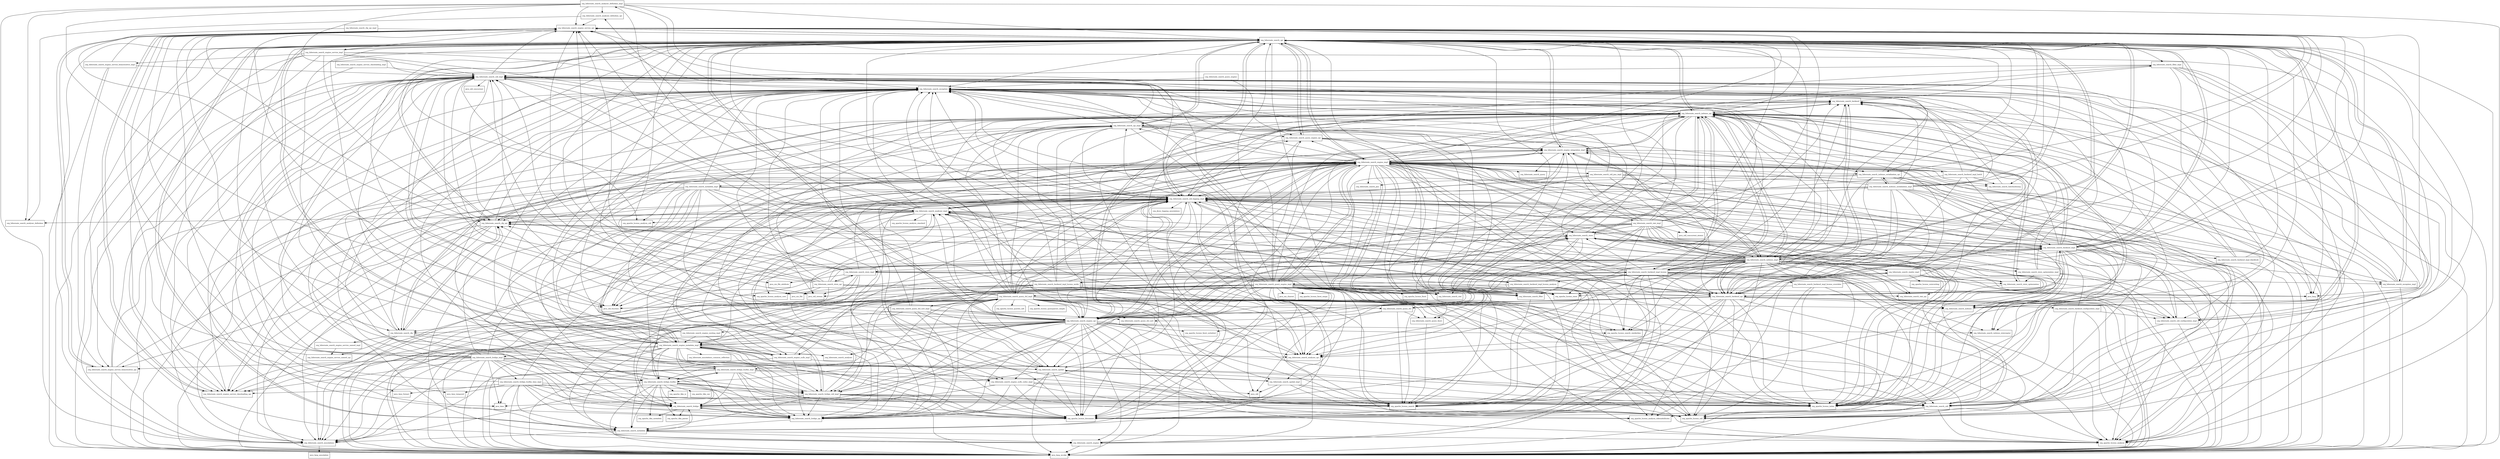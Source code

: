 digraph hibernate_search_engine_5_10_0_CR1_package_dependencies {
  node [shape = box, fontsize=10.0];
  org_hibernate_search_analyzer_definition_impl -> java_lang_invoke;
  org_hibernate_search_analyzer_definition_impl -> java_util_function;
  org_hibernate_search_analyzer_definition_impl -> org_hibernate_search_analyzer_definition;
  org_hibernate_search_analyzer_definition_impl -> org_hibernate_search_analyzer_definition_spi;
  org_hibernate_search_analyzer_definition_impl -> org_hibernate_search_annotations;
  org_hibernate_search_analyzer_definition_impl -> org_hibernate_search_engine_service_spi;
  org_hibernate_search_analyzer_definition_impl -> org_hibernate_search_exception;
  org_hibernate_search_analyzer_definition_impl -> org_hibernate_search_spi;
  org_hibernate_search_analyzer_definition_impl -> org_hibernate_search_util_impl;
  org_hibernate_search_analyzer_definition_impl -> org_hibernate_search_util_logging_impl;
  org_hibernate_search_analyzer_definition_spi -> org_hibernate_search_analyzer_definition;
  org_hibernate_search_analyzer_definition_spi -> org_hibernate_search_engine_service_spi;
  org_hibernate_search_analyzer_impl -> java_lang_invoke;
  org_hibernate_search_analyzer_impl -> java_util_function;
  org_hibernate_search_analyzer_impl -> java_util_stream;
  org_hibernate_search_analyzer_impl -> org_apache_lucene_analysis;
  org_hibernate_search_analyzer_impl -> org_apache_lucene_analysis_core;
  org_hibernate_search_analyzer_impl -> org_apache_lucene_analysis_standard;
  org_hibernate_search_analyzer_impl -> org_apache_lucene_analysis_util;
  org_hibernate_search_analyzer_impl -> org_apache_lucene_util;
  org_hibernate_search_analyzer_impl -> org_hibernate_search_analyzer_definition;
  org_hibernate_search_analyzer_impl -> org_hibernate_search_analyzer_definition_impl;
  org_hibernate_search_analyzer_impl -> org_hibernate_search_analyzer_definition_spi;
  org_hibernate_search_analyzer_impl -> org_hibernate_search_analyzer_spi;
  org_hibernate_search_analyzer_impl -> org_hibernate_search_annotations;
  org_hibernate_search_analyzer_impl -> org_hibernate_search_backend_impl_lucene_analysis;
  org_hibernate_search_analyzer_impl -> org_hibernate_search_cfg_spi;
  org_hibernate_search_analyzer_impl -> org_hibernate_search_engine_impl;
  org_hibernate_search_analyzer_impl -> org_hibernate_search_engine_service_spi;
  org_hibernate_search_analyzer_impl -> org_hibernate_search_exception;
  org_hibernate_search_analyzer_impl -> org_hibernate_search_util_impl;
  org_hibernate_search_analyzer_impl -> org_hibernate_search_util_logging_impl;
  org_hibernate_search_annotations -> java_lang_annotation;
  org_hibernate_search_backend -> org_apache_lucene_document;
  org_hibernate_search_backend -> org_hibernate_search_backend_spi;
  org_hibernate_search_backend -> org_hibernate_search_indexes_impl;
  org_hibernate_search_backend -> org_hibernate_search_indexes_spi;
  org_hibernate_search_backend -> org_hibernate_search_spi;
  org_hibernate_search_backend_configuration_impl -> java_lang_invoke;
  org_hibernate_search_backend_configuration_impl -> org_apache_lucene_index;
  org_hibernate_search_backend_configuration_impl -> org_apache_lucene_util;
  org_hibernate_search_backend_configuration_impl -> org_hibernate_search_util_configuration_impl;
  org_hibernate_search_backend_configuration_impl -> org_hibernate_search_util_logging_impl;
  org_hibernate_search_backend_impl -> java_lang_invoke;
  org_hibernate_search_backend_impl -> java_util_function;
  org_hibernate_search_backend_impl -> org_apache_lucene_document;
  org_hibernate_search_backend_impl -> org_apache_lucene_index;
  org_hibernate_search_backend_impl -> org_hibernate_search_backend;
  org_hibernate_search_backend_impl -> org_hibernate_search_backend_impl_blackhole;
  org_hibernate_search_backend_impl -> org_hibernate_search_backend_spi;
  org_hibernate_search_backend_impl -> org_hibernate_search_cfg_spi;
  org_hibernate_search_backend_impl -> org_hibernate_search_engine_impl;
  org_hibernate_search_backend_impl -> org_hibernate_search_engine_integration_impl;
  org_hibernate_search_backend_impl -> org_hibernate_search_engine_service_spi;
  org_hibernate_search_backend_impl -> org_hibernate_search_engine_spi;
  org_hibernate_search_backend_impl -> org_hibernate_search_exception;
  org_hibernate_search_backend_impl -> org_hibernate_search_exception_impl;
  org_hibernate_search_backend_impl -> org_hibernate_search_indexes_impl;
  org_hibernate_search_backend_impl -> org_hibernate_search_indexes_interceptor;
  org_hibernate_search_backend_impl -> org_hibernate_search_indexes_spi;
  org_hibernate_search_backend_impl -> org_hibernate_search_spi;
  org_hibernate_search_backend_impl -> org_hibernate_search_util;
  org_hibernate_search_backend_impl -> org_hibernate_search_util_configuration_impl;
  org_hibernate_search_backend_impl -> org_hibernate_search_util_impl;
  org_hibernate_search_backend_impl -> org_hibernate_search_util_logging_impl;
  org_hibernate_search_backend_impl_batch -> org_hibernate_search_backend;
  org_hibernate_search_backend_impl_batch -> org_hibernate_search_backend_impl;
  org_hibernate_search_backend_impl_batch -> org_hibernate_search_backend_spi;
  org_hibernate_search_backend_impl_batch -> org_hibernate_search_batchindexing;
  org_hibernate_search_backend_impl_batch -> org_hibernate_search_engine_integration_impl;
  org_hibernate_search_backend_impl_batch -> org_hibernate_search_engine_spi;
  org_hibernate_search_backend_impl_batch -> org_hibernate_search_indexes_spi;
  org_hibernate_search_backend_impl_batch -> org_hibernate_search_spi;
  org_hibernate_search_backend_impl_blackhole -> java_lang_invoke;
  org_hibernate_search_backend_impl_blackhole -> org_hibernate_search_backend;
  org_hibernate_search_backend_impl_blackhole -> org_hibernate_search_backend_spi;
  org_hibernate_search_backend_impl_blackhole -> org_hibernate_search_indexes_spi;
  org_hibernate_search_backend_impl_blackhole -> org_hibernate_search_spi;
  org_hibernate_search_backend_impl_blackhole -> org_hibernate_search_util_logging_impl;
  org_hibernate_search_backend_impl_lucene -> java_lang_invoke;
  org_hibernate_search_backend_impl_lucene -> org_apache_lucene_analysis;
  org_hibernate_search_backend_impl_lucene -> org_apache_lucene_analysis_core;
  org_hibernate_search_backend_impl_lucene -> org_apache_lucene_document;
  org_hibernate_search_backend_impl_lucene -> org_apache_lucene_index;
  org_hibernate_search_backend_impl_lucene -> org_apache_lucene_search;
  org_hibernate_search_backend_impl_lucene -> org_apache_lucene_search_similarities;
  org_hibernate_search_backend_impl_lucene -> org_apache_lucene_store;
  org_hibernate_search_backend_impl_lucene -> org_hibernate_search_analyzer_impl;
  org_hibernate_search_backend_impl_lucene -> org_hibernate_search_analyzer_spi;
  org_hibernate_search_backend_impl_lucene -> org_hibernate_search_backend;
  org_hibernate_search_backend_impl_lucene -> org_hibernate_search_backend_impl;
  org_hibernate_search_backend_impl_lucene -> org_hibernate_search_backend_impl_lucene_analysis;
  org_hibernate_search_backend_impl_lucene -> org_hibernate_search_backend_impl_lucene_overrides;
  org_hibernate_search_backend_impl_lucene -> org_hibernate_search_backend_impl_lucene_works;
  org_hibernate_search_backend_impl_lucene -> org_hibernate_search_backend_spi;
  org_hibernate_search_backend_impl_lucene -> org_hibernate_search_cfg_spi;
  org_hibernate_search_backend_impl_lucene -> org_hibernate_search_engine_metadata_impl;
  org_hibernate_search_backend_impl_lucene -> org_hibernate_search_engine_service_spi;
  org_hibernate_search_backend_impl_lucene -> org_hibernate_search_engine_spi;
  org_hibernate_search_backend_impl_lucene -> org_hibernate_search_exception;
  org_hibernate_search_backend_impl_lucene -> org_hibernate_search_exception_impl;
  org_hibernate_search_backend_impl_lucene -> org_hibernate_search_indexes_impl;
  org_hibernate_search_backend_impl_lucene -> org_hibernate_search_indexes_spi;
  org_hibernate_search_backend_impl_lucene -> org_hibernate_search_spi;
  org_hibernate_search_backend_impl_lucene -> org_hibernate_search_store;
  org_hibernate_search_backend_impl_lucene -> org_hibernate_search_store_optimization;
  org_hibernate_search_backend_impl_lucene -> org_hibernate_search_util_impl;
  org_hibernate_search_backend_impl_lucene -> org_hibernate_search_util_logging_impl;
  org_hibernate_search_backend_impl_lucene_analysis -> java_lang_invoke;
  org_hibernate_search_backend_impl_lucene_analysis -> org_apache_lucene_analysis;
  org_hibernate_search_backend_impl_lucene_analysis -> org_apache_lucene_analysis_tokenattributes;
  org_hibernate_search_backend_impl_lucene_analysis -> org_apache_lucene_util;
  org_hibernate_search_backend_impl_lucene_analysis -> org_hibernate_search_analyzer_impl;
  org_hibernate_search_backend_impl_lucene_analysis -> org_hibernate_search_exception;
  org_hibernate_search_backend_impl_lucene_analysis -> org_hibernate_search_util_logging_impl;
  org_hibernate_search_backend_impl_lucene_overrides -> java_lang_invoke;
  org_hibernate_search_backend_impl_lucene_overrides -> org_apache_lucene_index;
  org_hibernate_search_backend_impl_lucene_overrides -> org_apache_lucene_store;
  org_hibernate_search_backend_impl_lucene_overrides -> org_apache_lucene_util;
  org_hibernate_search_backend_impl_lucene_overrides -> org_hibernate_search_exception;
  org_hibernate_search_backend_impl_lucene_overrides -> org_hibernate_search_util_logging_impl;
  org_hibernate_search_backend_impl_lucene_works -> java_lang_invoke;
  org_hibernate_search_backend_impl_lucene_works -> org_apache_lucene_analysis;
  org_hibernate_search_backend_impl_lucene_works -> org_apache_lucene_document;
  org_hibernate_search_backend_impl_lucene_works -> org_apache_lucene_index;
  org_hibernate_search_backend_impl_lucene_works -> org_apache_lucene_search;
  org_hibernate_search_backend_impl_lucene_works -> org_hibernate_search_analyzer_impl;
  org_hibernate_search_backend_impl_lucene_works -> org_hibernate_search_analyzer_spi;
  org_hibernate_search_backend_impl_lucene_works -> org_hibernate_search_backend;
  org_hibernate_search_backend_impl_lucene_works -> org_hibernate_search_backend_impl_lucene;
  org_hibernate_search_backend_impl_lucene_works -> org_hibernate_search_backend_spi;
  org_hibernate_search_backend_impl_lucene_works -> org_hibernate_search_bridge;
  org_hibernate_search_backend_impl_lucene_works -> org_hibernate_search_bridge_builtin;
  org_hibernate_search_backend_impl_lucene_works -> org_hibernate_search_bridge_util_impl;
  org_hibernate_search_backend_impl_lucene_works -> org_hibernate_search_engine_spi;
  org_hibernate_search_backend_impl_lucene_works -> org_hibernate_search_exception;
  org_hibernate_search_backend_impl_lucene_works -> org_hibernate_search_spi;
  org_hibernate_search_backend_impl_lucene_works -> org_hibernate_search_store;
  org_hibernate_search_backend_impl_lucene_works -> org_hibernate_search_util_logging_impl;
  org_hibernate_search_backend_spi -> java_lang_invoke;
  org_hibernate_search_backend_spi -> org_apache_lucene_analysis;
  org_hibernate_search_backend_spi -> org_apache_lucene_analysis_tokenattributes;
  org_hibernate_search_backend_spi -> org_apache_lucene_index;
  org_hibernate_search_backend_spi -> org_apache_lucene_search;
  org_hibernate_search_backend_spi -> org_apache_lucene_util;
  org_hibernate_search_backend_spi -> org_hibernate_search_analyzer_impl;
  org_hibernate_search_backend_spi -> org_hibernate_search_analyzer_spi;
  org_hibernate_search_backend_spi -> org_hibernate_search_backend;
  org_hibernate_search_backend_spi -> org_hibernate_search_backend_configuration_impl;
  org_hibernate_search_backend_spi -> org_hibernate_search_backend_impl;
  org_hibernate_search_backend_spi -> org_hibernate_search_bridge;
  org_hibernate_search_backend_spi -> org_hibernate_search_bridge_spi;
  org_hibernate_search_backend_spi -> org_hibernate_search_bridge_util_impl;
  org_hibernate_search_backend_spi -> org_hibernate_search_engine_spi;
  org_hibernate_search_backend_spi -> org_hibernate_search_exception;
  org_hibernate_search_backend_spi -> org_hibernate_search_indexes_spi;
  org_hibernate_search_backend_spi -> org_hibernate_search_spi;
  org_hibernate_search_backend_spi -> org_hibernate_search_util_configuration_impl;
  org_hibernate_search_backend_spi -> org_hibernate_search_util_logging_impl;
  org_hibernate_search_batchindexing -> org_hibernate_search_backend;
  org_hibernate_search_bridge -> org_apache_lucene_document;
  org_hibernate_search_bridge -> org_apache_tika_metadata;
  org_hibernate_search_bridge -> org_apache_tika_parser;
  org_hibernate_search_bridge -> org_hibernate_search_bridge_spi;
  org_hibernate_search_bridge -> org_hibernate_search_exception;
  org_hibernate_search_bridge_builtin -> java_lang_invoke;
  org_hibernate_search_bridge_builtin -> org_apache_lucene_document;
  org_hibernate_search_bridge_builtin -> org_apache_lucene_index;
  org_hibernate_search_bridge_builtin -> org_apache_tika_io;
  org_hibernate_search_bridge_builtin -> org_apache_tika_metadata;
  org_hibernate_search_bridge_builtin -> org_apache_tika_parser;
  org_hibernate_search_bridge_builtin -> org_apache_tika_sax;
  org_hibernate_search_bridge_builtin -> org_hibernate_search_annotations;
  org_hibernate_search_bridge_builtin -> org_hibernate_search_bridge;
  org_hibernate_search_bridge_builtin -> org_hibernate_search_bridge_builtin_impl;
  org_hibernate_search_bridge_builtin -> org_hibernate_search_bridge_spi;
  org_hibernate_search_bridge_builtin -> org_hibernate_search_bridge_util_impl;
  org_hibernate_search_bridge_builtin -> org_hibernate_search_engine_service_classloading_spi;
  org_hibernate_search_bridge_builtin -> org_hibernate_search_engine_service_spi;
  org_hibernate_search_bridge_builtin -> org_hibernate_search_exception;
  org_hibernate_search_bridge_builtin -> org_hibernate_search_metadata;
  org_hibernate_search_bridge_builtin -> org_hibernate_search_util;
  org_hibernate_search_bridge_builtin -> org_hibernate_search_util_impl;
  org_hibernate_search_bridge_builtin -> org_hibernate_search_util_logging_impl;
  org_hibernate_search_bridge_builtin_impl -> java_lang_invoke;
  org_hibernate_search_bridge_builtin_impl -> org_apache_lucene_document;
  org_hibernate_search_bridge_builtin_impl -> org_apache_lucene_index;
  org_hibernate_search_bridge_builtin_impl -> org_apache_lucene_search;
  org_hibernate_search_bridge_builtin_impl -> org_hibernate_search_annotations;
  org_hibernate_search_bridge_builtin_impl -> org_hibernate_search_bridge;
  org_hibernate_search_bridge_builtin_impl -> org_hibernate_search_bridge_builtin;
  org_hibernate_search_bridge_builtin_impl -> org_hibernate_search_bridge_spi;
  org_hibernate_search_bridge_builtin_impl -> org_hibernate_search_bridge_util_impl;
  org_hibernate_search_bridge_builtin_impl -> org_hibernate_search_engine_nulls_codec_impl;
  org_hibernate_search_bridge_builtin_impl -> org_hibernate_search_exception;
  org_hibernate_search_bridge_builtin_impl -> org_hibernate_search_util_logging_impl;
  org_hibernate_search_bridge_builtin_time_impl -> java_lang_invoke;
  org_hibernate_search_bridge_builtin_time_impl -> java_time;
  org_hibernate_search_bridge_builtin_time_impl -> java_time_format;
  org_hibernate_search_bridge_builtin_time_impl -> java_time_temporal;
  org_hibernate_search_bridge_builtin_time_impl -> org_apache_lucene_document;
  org_hibernate_search_bridge_builtin_time_impl -> org_apache_lucene_index;
  org_hibernate_search_bridge_builtin_time_impl -> org_hibernate_search_bridge;
  org_hibernate_search_bridge_builtin_time_impl -> org_hibernate_search_bridge_spi;
  org_hibernate_search_bridge_builtin_time_impl -> org_hibernate_search_bridge_util_impl;
  org_hibernate_search_bridge_builtin_time_impl -> org_hibernate_search_exception;
  org_hibernate_search_bridge_builtin_time_impl -> org_hibernate_search_metadata;
  org_hibernate_search_bridge_builtin_time_impl -> org_hibernate_search_util;
  org_hibernate_search_bridge_builtin_time_impl -> org_hibernate_search_util_impl;
  org_hibernate_search_bridge_builtin_time_impl -> org_hibernate_search_util_logging_impl;
  org_hibernate_search_bridge_impl -> java_lang_invoke;
  org_hibernate_search_bridge_impl -> java_time;
  org_hibernate_search_bridge_impl -> org_hibernate_search_annotations;
  org_hibernate_search_bridge_impl -> org_hibernate_search_bridge;
  org_hibernate_search_bridge_impl -> org_hibernate_search_bridge_builtin;
  org_hibernate_search_bridge_impl -> org_hibernate_search_bridge_builtin_impl;
  org_hibernate_search_bridge_impl -> org_hibernate_search_bridge_builtin_time_impl;
  org_hibernate_search_bridge_impl -> org_hibernate_search_bridge_spi;
  org_hibernate_search_bridge_impl -> org_hibernate_search_bridge_util_impl;
  org_hibernate_search_bridge_impl -> org_hibernate_search_cfg_spi;
  org_hibernate_search_bridge_impl -> org_hibernate_search_engine_service_beanresolver_spi;
  org_hibernate_search_bridge_impl -> org_hibernate_search_engine_service_classloading_spi;
  org_hibernate_search_bridge_impl -> org_hibernate_search_engine_service_spi;
  org_hibernate_search_bridge_impl -> org_hibernate_search_exception;
  org_hibernate_search_bridge_impl -> org_hibernate_search_indexes_spi;
  org_hibernate_search_bridge_impl -> org_hibernate_search_spatial;
  org_hibernate_search_bridge_impl -> org_hibernate_search_util_impl;
  org_hibernate_search_bridge_impl -> org_hibernate_search_util_logging_impl;
  org_hibernate_search_bridge_spi -> org_hibernate_search_bridge;
  org_hibernate_search_bridge_spi -> org_hibernate_search_engine_service_spi;
  org_hibernate_search_bridge_spi -> org_hibernate_search_indexes_spi;
  org_hibernate_search_bridge_spi -> org_hibernate_search_metadata;
  org_hibernate_search_bridge_spi -> org_hibernate_search_spi;
  org_hibernate_search_bridge_util_impl -> java_lang_invoke;
  org_hibernate_search_bridge_util_impl -> java_time;
  org_hibernate_search_bridge_util_impl -> org_apache_lucene_document;
  org_hibernate_search_bridge_util_impl -> org_apache_lucene_index;
  org_hibernate_search_bridge_util_impl -> org_apache_lucene_search;
  org_hibernate_search_bridge_util_impl -> org_hibernate_search_bridge;
  org_hibernate_search_bridge_util_impl -> org_hibernate_search_bridge_spi;
  org_hibernate_search_bridge_util_impl -> org_hibernate_search_engine_impl;
  org_hibernate_search_bridge_util_impl -> org_hibernate_search_exception;
  org_hibernate_search_bridge_util_impl -> org_hibernate_search_metadata;
  org_hibernate_search_bridge_util_impl -> org_hibernate_search_spi;
  org_hibernate_search_bridge_util_impl -> org_hibernate_search_util;
  org_hibernate_search_bridge_util_impl -> org_hibernate_search_util_logging_impl;
  org_hibernate_search_cfg -> org_apache_lucene_util;
  org_hibernate_search_cfg -> org_hibernate_search_annotations;
  org_hibernate_search_cfg -> org_hibernate_search_bridge;
  org_hibernate_search_cfg -> org_hibernate_search_cfg_spi;
  org_hibernate_search_cfg -> org_hibernate_search_engine_impl;
  org_hibernate_search_cfg -> org_hibernate_search_engine_service_named_impl;
  org_hibernate_search_cfg -> org_hibernate_search_engine_service_named_spi;
  org_hibernate_search_cfg -> org_hibernate_search_exception;
  org_hibernate_search_cfg -> org_hibernate_search_util;
  org_hibernate_search_cfg -> org_hibernate_search_util_impl;
  org_hibernate_search_cfg_spi -> java_lang_invoke;
  org_hibernate_search_cfg_spi -> org_hibernate_search_annotations;
  org_hibernate_search_cfg_spi -> org_hibernate_search_cfg;
  org_hibernate_search_cfg_spi -> org_hibernate_search_engine_service_beanresolver_spi;
  org_hibernate_search_cfg_spi -> org_hibernate_search_engine_service_classloading_spi;
  org_hibernate_search_cfg_spi -> org_hibernate_search_engine_service_spi;
  org_hibernate_search_cfg_spi -> org_hibernate_search_exception;
  org_hibernate_search_cfg_spi -> org_hibernate_search_indexes_spi;
  org_hibernate_search_cfg_spi -> org_hibernate_search_spi;
  org_hibernate_search_cfg_spi -> org_hibernate_search_store;
  org_hibernate_search_cfg_spi -> org_hibernate_search_util_logging_impl;
  org_hibernate_search_cfg_spi_impl -> org_hibernate_search_cfg_spi;
  org_hibernate_search_cfg_spi_impl -> org_hibernate_search_spi;
  org_hibernate_search_engine -> java_lang_invoke;
  org_hibernate_search_engine -> org_hibernate_search_util_logging_impl;
  org_hibernate_search_engine_impl -> java_lang_invoke;
  org_hibernate_search_engine_impl -> java_util_function;
  org_hibernate_search_engine_impl -> org_apache_lucene_analysis;
  org_hibernate_search_engine_impl -> org_apache_lucene_analysis_util;
  org_hibernate_search_engine_impl -> org_apache_lucene_document;
  org_hibernate_search_engine_impl -> org_apache_lucene_facet;
  org_hibernate_search_engine_impl -> org_apache_lucene_index;
  org_hibernate_search_engine_impl -> org_apache_lucene_search;
  org_hibernate_search_engine_impl -> org_apache_lucene_search_similarities;
  org_hibernate_search_engine_impl -> org_apache_lucene_util;
  org_hibernate_search_engine_impl -> org_hibernate_search_analyzer_impl;
  org_hibernate_search_engine_impl -> org_hibernate_search_analyzer_spi;
  org_hibernate_search_engine_impl -> org_hibernate_search_annotations;
  org_hibernate_search_engine_impl -> org_hibernate_search_backend;
  org_hibernate_search_engine_impl -> org_hibernate_search_backend_impl;
  org_hibernate_search_engine_impl -> org_hibernate_search_backend_impl_batch;
  org_hibernate_search_engine_impl -> org_hibernate_search_backend_spi;
  org_hibernate_search_engine_impl -> org_hibernate_search_batchindexing;
  org_hibernate_search_engine_impl -> org_hibernate_search_bridge;
  org_hibernate_search_engine_impl -> org_hibernate_search_bridge_spi;
  org_hibernate_search_engine_impl -> org_hibernate_search_bridge_util_impl;
  org_hibernate_search_engine_impl -> org_hibernate_search_cfg;
  org_hibernate_search_engine_impl -> org_hibernate_search_cfg_spi;
  org_hibernate_search_engine_impl -> org_hibernate_search_engine;
  org_hibernate_search_engine_impl -> org_hibernate_search_engine_integration_impl;
  org_hibernate_search_engine_impl -> org_hibernate_search_engine_metadata_impl;
  org_hibernate_search_engine_impl -> org_hibernate_search_engine_nulls_codec_impl;
  org_hibernate_search_engine_impl -> org_hibernate_search_engine_nulls_impl;
  org_hibernate_search_engine_impl -> org_hibernate_search_engine_service_classloading_spi;
  org_hibernate_search_engine_impl -> org_hibernate_search_engine_service_spi;
  org_hibernate_search_engine_impl -> org_hibernate_search_engine_spi;
  org_hibernate_search_engine_impl -> org_hibernate_search_exception;
  org_hibernate_search_engine_impl -> org_hibernate_search_filter;
  org_hibernate_search_engine_impl -> org_hibernate_search_indexes;
  org_hibernate_search_engine_impl -> org_hibernate_search_indexes_impl;
  org_hibernate_search_engine_impl -> org_hibernate_search_indexes_interceptor;
  org_hibernate_search_engine_impl -> org_hibernate_search_indexes_serialization_spi;
  org_hibernate_search_engine_impl -> org_hibernate_search_indexes_spi;
  org_hibernate_search_engine_impl -> org_hibernate_search_jmx;
  org_hibernate_search_engine_impl -> org_hibernate_search_metadata;
  org_hibernate_search_engine_impl -> org_hibernate_search_metadata_impl;
  org_hibernate_search_engine_impl -> org_hibernate_search_query;
  org_hibernate_search_engine_impl -> org_hibernate_search_query_dsl;
  org_hibernate_search_engine_impl -> org_hibernate_search_query_dsl_impl;
  org_hibernate_search_engine_impl -> org_hibernate_search_query_engine_impl;
  org_hibernate_search_engine_impl -> org_hibernate_search_query_engine_spi;
  org_hibernate_search_engine_impl -> org_hibernate_search_spi;
  org_hibernate_search_engine_impl -> org_hibernate_search_spi_impl;
  org_hibernate_search_engine_impl -> org_hibernate_search_stat;
  org_hibernate_search_engine_impl -> org_hibernate_search_stat_impl;
  org_hibernate_search_engine_impl -> org_hibernate_search_stat_spi;
  org_hibernate_search_engine_impl -> org_hibernate_search_store;
  org_hibernate_search_engine_impl -> org_hibernate_search_util;
  org_hibernate_search_engine_impl -> org_hibernate_search_util_configuration_impl;
  org_hibernate_search_engine_impl -> org_hibernate_search_util_impl;
  org_hibernate_search_engine_impl -> org_hibernate_search_util_jmx_impl;
  org_hibernate_search_engine_impl -> org_hibernate_search_util_logging_impl;
  org_hibernate_search_engine_integration_impl -> org_hibernate_search_analyzer_spi;
  org_hibernate_search_engine_integration_impl -> org_hibernate_search_engine_impl;
  org_hibernate_search_engine_integration_impl -> org_hibernate_search_engine_spi;
  org_hibernate_search_engine_integration_impl -> org_hibernate_search_filter;
  org_hibernate_search_engine_integration_impl -> org_hibernate_search_indexes_impl;
  org_hibernate_search_engine_integration_impl -> org_hibernate_search_indexes_spi;
  org_hibernate_search_engine_integration_impl -> org_hibernate_search_query;
  org_hibernate_search_engine_integration_impl -> org_hibernate_search_spi;
  org_hibernate_search_engine_integration_impl -> org_hibernate_search_stat_spi;
  org_hibernate_search_engine_metadata_impl -> java_lang_invoke;
  org_hibernate_search_engine_metadata_impl -> org_apache_lucene_document;
  org_hibernate_search_engine_metadata_impl -> org_hibernate_annotations_common_reflection;
  org_hibernate_search_engine_metadata_impl -> org_hibernate_search_analyzer;
  org_hibernate_search_engine_metadata_impl -> org_hibernate_search_analyzer_spi;
  org_hibernate_search_engine_metadata_impl -> org_hibernate_search_annotations;
  org_hibernate_search_engine_metadata_impl -> org_hibernate_search_bridge;
  org_hibernate_search_engine_metadata_impl -> org_hibernate_search_bridge_builtin;
  org_hibernate_search_engine_metadata_impl -> org_hibernate_search_bridge_builtin_impl;
  org_hibernate_search_engine_metadata_impl -> org_hibernate_search_bridge_impl;
  org_hibernate_search_engine_metadata_impl -> org_hibernate_search_bridge_spi;
  org_hibernate_search_engine_metadata_impl -> org_hibernate_search_bridge_util_impl;
  org_hibernate_search_engine_metadata_impl -> org_hibernate_search_engine;
  org_hibernate_search_engine_metadata_impl -> org_hibernate_search_engine_impl;
  org_hibernate_search_engine_metadata_impl -> org_hibernate_search_engine_nulls_codec_impl;
  org_hibernate_search_engine_metadata_impl -> org_hibernate_search_engine_nulls_impl;
  org_hibernate_search_engine_metadata_impl -> org_hibernate_search_engine_service_spi;
  org_hibernate_search_engine_metadata_impl -> org_hibernate_search_exception;
  org_hibernate_search_engine_metadata_impl -> org_hibernate_search_indexes_spi;
  org_hibernate_search_engine_metadata_impl -> org_hibernate_search_metadata;
  org_hibernate_search_engine_metadata_impl -> org_hibernate_search_spatial;
  org_hibernate_search_engine_metadata_impl -> org_hibernate_search_spi;
  org_hibernate_search_engine_metadata_impl -> org_hibernate_search_spi_impl;
  org_hibernate_search_engine_metadata_impl -> org_hibernate_search_util;
  org_hibernate_search_engine_metadata_impl -> org_hibernate_search_util_impl;
  org_hibernate_search_engine_metadata_impl -> org_hibernate_search_util_logging_impl;
  org_hibernate_search_engine_nesting_impl -> org_apache_lucene_document;
  org_hibernate_search_engine_nesting_impl -> org_hibernate_search_engine_metadata_impl;
  org_hibernate_search_engine_nesting_impl -> org_hibernate_search_engine_service_spi;
  org_hibernate_search_engine_nesting_impl -> org_hibernate_search_spi;
  org_hibernate_search_engine_nulls_codec_impl -> org_apache_lucene_document;
  org_hibernate_search_engine_nulls_codec_impl -> org_apache_lucene_index;
  org_hibernate_search_engine_nulls_codec_impl -> org_apache_lucene_search;
  org_hibernate_search_engine_nulls_codec_impl -> org_apache_lucene_util;
  org_hibernate_search_engine_nulls_codec_impl -> org_hibernate_search_bridge;
  org_hibernate_search_engine_nulls_codec_impl -> org_hibernate_search_bridge_spi;
  org_hibernate_search_engine_nulls_impl -> java_lang_invoke;
  org_hibernate_search_engine_nulls_impl -> org_hibernate_search_bridge_spi;
  org_hibernate_search_engine_nulls_impl -> org_hibernate_search_engine_metadata_impl;
  org_hibernate_search_engine_nulls_impl -> org_hibernate_search_engine_nulls_codec_impl;
  org_hibernate_search_engine_nulls_impl -> org_hibernate_search_exception;
  org_hibernate_search_engine_nulls_impl -> org_hibernate_search_spi;
  org_hibernate_search_engine_nulls_impl -> org_hibernate_search_util_logging_impl;
  org_hibernate_search_engine_service_beanresolver_impl -> java_lang_invoke;
  org_hibernate_search_engine_service_beanresolver_impl -> org_hibernate_search_engine_service_beanresolver_spi;
  org_hibernate_search_engine_service_beanresolver_impl -> org_hibernate_search_engine_service_spi;
  org_hibernate_search_engine_service_beanresolver_impl -> org_hibernate_search_util_impl;
  org_hibernate_search_engine_service_beanresolver_spi -> java_lang_invoke;
  org_hibernate_search_engine_service_beanresolver_spi -> org_hibernate_search_annotations;
  org_hibernate_search_engine_service_beanresolver_spi -> org_hibernate_search_engine_service_spi;
  org_hibernate_search_engine_service_beanresolver_spi -> org_hibernate_search_exception;
  org_hibernate_search_engine_service_beanresolver_spi -> org_hibernate_search_util_impl;
  org_hibernate_search_engine_service_beanresolver_spi -> org_hibernate_search_util_logging_impl;
  org_hibernate_search_engine_service_classloading_impl -> org_hibernate_search_engine_service_classloading_spi;
  org_hibernate_search_engine_service_classloading_impl -> org_hibernate_search_util_impl;
  org_hibernate_search_engine_service_classloading_spi -> org_hibernate_search_engine_service_spi;
  org_hibernate_search_engine_service_classloading_spi -> org_hibernate_search_exception;
  org_hibernate_search_engine_service_impl -> java_lang_invoke;
  org_hibernate_search_engine_service_impl -> org_hibernate_search_cfg_spi;
  org_hibernate_search_engine_service_impl -> org_hibernate_search_engine_service_beanresolver_impl;
  org_hibernate_search_engine_service_impl -> org_hibernate_search_engine_service_beanresolver_spi;
  org_hibernate_search_engine_service_impl -> org_hibernate_search_engine_service_classloading_spi;
  org_hibernate_search_engine_service_impl -> org_hibernate_search_engine_service_spi;
  org_hibernate_search_engine_service_impl -> org_hibernate_search_exception;
  org_hibernate_search_engine_service_impl -> org_hibernate_search_spi;
  org_hibernate_search_engine_service_impl -> org_hibernate_search_util;
  org_hibernate_search_engine_service_impl -> org_hibernate_search_util_impl;
  org_hibernate_search_engine_service_impl -> org_hibernate_search_util_logging_impl;
  org_hibernate_search_engine_service_named_impl -> org_hibernate_search_engine_service_named_spi;
  org_hibernate_search_engine_service_named_impl -> org_hibernate_search_exception;
  org_hibernate_search_engine_service_named_spi -> org_hibernate_search_engine_service_spi;
  org_hibernate_search_engine_service_spi -> java_lang;
  org_hibernate_search_engine_service_spi -> org_hibernate_search_engine_service_beanresolver_spi;
  org_hibernate_search_engine_service_spi -> org_hibernate_search_engine_service_classloading_spi;
  org_hibernate_search_engine_service_spi -> org_hibernate_search_spi;
  org_hibernate_search_engine_spi -> java_lang_invoke;
  org_hibernate_search_engine_spi -> org_apache_lucene_analysis;
  org_hibernate_search_engine_spi -> org_apache_lucene_document;
  org_hibernate_search_engine_spi -> org_apache_lucene_facet_sortedset;
  org_hibernate_search_engine_spi -> org_apache_lucene_index;
  org_hibernate_search_engine_spi -> org_apache_lucene_search_similarities;
  org_hibernate_search_engine_spi -> org_apache_lucene_util;
  org_hibernate_search_engine_spi -> org_hibernate_search_analyzer;
  org_hibernate_search_engine_spi -> org_hibernate_search_analyzer_impl;
  org_hibernate_search_engine_spi -> org_hibernate_search_analyzer_spi;
  org_hibernate_search_engine_spi -> org_hibernate_search_annotations;
  org_hibernate_search_engine_spi -> org_hibernate_search_backend;
  org_hibernate_search_engine_spi -> org_hibernate_search_bridge;
  org_hibernate_search_engine_spi -> org_hibernate_search_bridge_builtin;
  org_hibernate_search_engine_spi -> org_hibernate_search_bridge_spi;
  org_hibernate_search_engine_spi -> org_hibernate_search_bridge_util_impl;
  org_hibernate_search_engine_spi -> org_hibernate_search_cfg;
  org_hibernate_search_engine_spi -> org_hibernate_search_cfg_spi;
  org_hibernate_search_engine_spi -> org_hibernate_search_engine;
  org_hibernate_search_engine_spi -> org_hibernate_search_engine_impl;
  org_hibernate_search_engine_spi -> org_hibernate_search_engine_metadata_impl;
  org_hibernate_search_engine_spi -> org_hibernate_search_engine_nesting_impl;
  org_hibernate_search_engine_spi -> org_hibernate_search_engine_nulls_codec_impl;
  org_hibernate_search_engine_spi -> org_hibernate_search_engine_service_classloading_spi;
  org_hibernate_search_engine_spi -> org_hibernate_search_engine_service_spi;
  org_hibernate_search_engine_spi -> org_hibernate_search_exception;
  org_hibernate_search_engine_spi -> org_hibernate_search_indexes_interceptor;
  org_hibernate_search_engine_spi -> org_hibernate_search_indexes_spi;
  org_hibernate_search_engine_spi -> org_hibernate_search_spi;
  org_hibernate_search_engine_spi -> org_hibernate_search_store;
  org_hibernate_search_engine_spi -> org_hibernate_search_util_impl;
  org_hibernate_search_engine_spi -> org_hibernate_search_util_logging_impl;
  org_hibernate_search_exception -> org_hibernate_search_backend;
  org_hibernate_search_exception -> org_hibernate_search_indexes_spi;
  org_hibernate_search_exception_impl -> java_lang_invoke;
  org_hibernate_search_exception_impl -> org_hibernate_search_backend;
  org_hibernate_search_exception_impl -> org_hibernate_search_exception;
  org_hibernate_search_exception_impl -> org_hibernate_search_indexes_spi;
  org_hibernate_search_exception_impl -> org_hibernate_search_spi;
  org_hibernate_search_exception_impl -> org_hibernate_search_util_logging_impl;
  org_hibernate_search_filter -> org_apache_lucene_search;
  org_hibernate_search_filter -> org_hibernate_search_exception;
  org_hibernate_search_filter_impl -> java_lang_invoke;
  org_hibernate_search_filter_impl -> org_apache_lucene_index;
  org_hibernate_search_filter_impl -> org_apache_lucene_search;
  org_hibernate_search_filter_impl -> org_apache_lucene_util;
  org_hibernate_search_filter_impl -> org_hibernate_search_filter;
  org_hibernate_search_filter_impl -> org_hibernate_search_util_configuration_impl;
  org_hibernate_search_filter_impl -> org_hibernate_search_util_impl;
  org_hibernate_search_filter_impl -> org_hibernate_search_util_logging_impl;
  org_hibernate_search_indexes -> org_apache_lucene_index;
  org_hibernate_search_indexes -> org_hibernate_search_indexes_spi;
  org_hibernate_search_indexes -> org_hibernate_search_spi;
  org_hibernate_search_indexes_impl -> java_lang;
  org_hibernate_search_indexes_impl -> java_lang_invoke;
  org_hibernate_search_indexes_impl -> org_apache_lucene_document;
  org_hibernate_search_indexes_impl -> org_apache_lucene_index;
  org_hibernate_search_indexes_impl -> org_apache_lucene_search_similarities;
  org_hibernate_search_indexes_impl -> org_apache_lucene_store;
  org_hibernate_search_indexes_impl -> org_apache_lucene_util;
  org_hibernate_search_indexes_impl -> org_hibernate_search_analyzer_impl;
  org_hibernate_search_indexes_impl -> org_hibernate_search_analyzer_spi;
  org_hibernate_search_indexes_impl -> org_hibernate_search_annotations;
  org_hibernate_search_indexes_impl -> org_hibernate_search_backend_impl;
  org_hibernate_search_indexes_impl -> org_hibernate_search_backend_impl_lucene;
  org_hibernate_search_indexes_impl -> org_hibernate_search_backend_spi;
  org_hibernate_search_indexes_impl -> org_hibernate_search_cfg;
  org_hibernate_search_indexes_impl -> org_hibernate_search_cfg_spi;
  org_hibernate_search_indexes_impl -> org_hibernate_search_engine_impl;
  org_hibernate_search_indexes_impl -> org_hibernate_search_engine_integration_impl;
  org_hibernate_search_indexes_impl -> org_hibernate_search_engine_nulls_impl;
  org_hibernate_search_indexes_impl -> org_hibernate_search_engine_service_classloading_spi;
  org_hibernate_search_indexes_impl -> org_hibernate_search_engine_service_spi;
  org_hibernate_search_indexes_impl -> org_hibernate_search_engine_spi;
  org_hibernate_search_indexes_impl -> org_hibernate_search_exception;
  org_hibernate_search_indexes_impl -> org_hibernate_search_filter;
  org_hibernate_search_indexes_impl -> org_hibernate_search_indexes;
  org_hibernate_search_indexes_impl -> org_hibernate_search_indexes_interceptor;
  org_hibernate_search_indexes_impl -> org_hibernate_search_indexes_spi;
  org_hibernate_search_indexes_impl -> org_hibernate_search_reader_impl;
  org_hibernate_search_indexes_impl -> org_hibernate_search_spi;
  org_hibernate_search_indexes_impl -> org_hibernate_search_store;
  org_hibernate_search_indexes_impl -> org_hibernate_search_store_impl;
  org_hibernate_search_indexes_impl -> org_hibernate_search_store_optimization;
  org_hibernate_search_indexes_impl -> org_hibernate_search_store_optimization_impl;
  org_hibernate_search_indexes_impl -> org_hibernate_search_util;
  org_hibernate_search_indexes_impl -> org_hibernate_search_util_configuration_impl;
  org_hibernate_search_indexes_impl -> org_hibernate_search_util_impl;
  org_hibernate_search_indexes_impl -> org_hibernate_search_util_logging_impl;
  org_hibernate_search_indexes_serialization_impl -> java_lang_invoke;
  org_hibernate_search_indexes_serialization_impl -> org_apache_lucene_analysis;
  org_hibernate_search_indexes_serialization_impl -> org_apache_lucene_analysis_tokenattributes;
  org_hibernate_search_indexes_serialization_impl -> org_apache_lucene_document;
  org_hibernate_search_indexes_serialization_impl -> org_apache_lucene_index;
  org_hibernate_search_indexes_serialization_impl -> org_apache_lucene_util;
  org_hibernate_search_indexes_serialization_impl -> org_hibernate_search_backend;
  org_hibernate_search_indexes_serialization_impl -> org_hibernate_search_backend_spi;
  org_hibernate_search_indexes_serialization_impl -> org_hibernate_search_bridge_spi;
  org_hibernate_search_indexes_serialization_impl -> org_hibernate_search_engine_integration_impl;
  org_hibernate_search_indexes_serialization_impl -> org_hibernate_search_engine_service_spi;
  org_hibernate_search_indexes_serialization_impl -> org_hibernate_search_engine_spi;
  org_hibernate_search_indexes_serialization_impl -> org_hibernate_search_exception;
  org_hibernate_search_indexes_serialization_impl -> org_hibernate_search_indexes_serialization_spi;
  org_hibernate_search_indexes_serialization_impl -> org_hibernate_search_spi;
  org_hibernate_search_indexes_serialization_impl -> org_hibernate_search_util_logging_impl;
  org_hibernate_search_indexes_serialization_spi -> java_lang_invoke;
  org_hibernate_search_indexes_serialization_spi -> org_apache_lucene_analysis;
  org_hibernate_search_indexes_serialization_spi -> org_apache_lucene_document;
  org_hibernate_search_indexes_serialization_spi -> org_apache_lucene_index;
  org_hibernate_search_indexes_serialization_spi -> org_apache_lucene_util;
  org_hibernate_search_indexes_serialization_spi -> org_hibernate_search_backend_spi;
  org_hibernate_search_indexes_serialization_spi -> org_hibernate_search_bridge_spi;
  org_hibernate_search_indexes_serialization_spi -> org_hibernate_search_engine_service_spi;
  org_hibernate_search_indexes_serialization_spi -> org_hibernate_search_exception;
  org_hibernate_search_indexes_serialization_spi -> org_hibernate_search_indexes_serialization_impl;
  org_hibernate_search_indexes_serialization_spi -> org_hibernate_search_util_logging_impl;
  org_hibernate_search_indexes_spi -> java_lang;
  org_hibernate_search_indexes_spi -> java_lang_invoke;
  org_hibernate_search_indexes_spi -> org_apache_lucene_analysis;
  org_hibernate_search_indexes_spi -> org_apache_lucene_document;
  org_hibernate_search_indexes_spi -> org_apache_lucene_index;
  org_hibernate_search_indexes_spi -> org_apache_lucene_search_similarities;
  org_hibernate_search_indexes_spi -> org_hibernate_search_analyzer_spi;
  org_hibernate_search_indexes_spi -> org_hibernate_search_backend;
  org_hibernate_search_indexes_spi -> org_hibernate_search_backend_impl_lucene;
  org_hibernate_search_indexes_spi -> org_hibernate_search_backend_spi;
  org_hibernate_search_indexes_spi -> org_hibernate_search_cfg_spi;
  org_hibernate_search_indexes_spi -> org_hibernate_search_engine_integration_impl;
  org_hibernate_search_indexes_spi -> org_hibernate_search_engine_nulls_impl;
  org_hibernate_search_indexes_spi -> org_hibernate_search_engine_service_spi;
  org_hibernate_search_indexes_spi -> org_hibernate_search_engine_spi;
  org_hibernate_search_indexes_spi -> org_hibernate_search_exception;
  org_hibernate_search_indexes_spi -> org_hibernate_search_filter;
  org_hibernate_search_indexes_spi -> org_hibernate_search_indexes;
  org_hibernate_search_indexes_spi -> org_hibernate_search_indexes_impl;
  org_hibernate_search_indexes_spi -> org_hibernate_search_indexes_serialization_spi;
  org_hibernate_search_indexes_spi -> org_hibernate_search_spi;
  org_hibernate_search_indexes_spi -> org_hibernate_search_spi_impl;
  org_hibernate_search_indexes_spi -> org_hibernate_search_store;
  org_hibernate_search_indexes_spi -> org_hibernate_search_store_optimization;
  org_hibernate_search_indexes_spi -> org_hibernate_search_util_impl;
  org_hibernate_search_indexes_spi -> org_hibernate_search_util_logging_impl;
  org_hibernate_search_jmx -> org_hibernate_search_stat;
  org_hibernate_search_metadata -> org_apache_lucene_analysis;
  org_hibernate_search_metadata -> org_hibernate_search_annotations;
  org_hibernate_search_metadata -> org_hibernate_search_bridge;
  org_hibernate_search_metadata -> org_hibernate_search_engine;
  org_hibernate_search_metadata -> org_hibernate_search_spi;
  org_hibernate_search_metadata_impl -> java_lang_invoke;
  org_hibernate_search_metadata_impl -> java_util;
  org_hibernate_search_metadata_impl -> org_apache_lucene_analysis;
  org_hibernate_search_metadata_impl -> org_apache_lucene_document;
  org_hibernate_search_metadata_impl -> org_hibernate_search_analyzer_impl;
  org_hibernate_search_metadata_impl -> org_hibernate_search_analyzer_spi;
  org_hibernate_search_metadata_impl -> org_hibernate_search_annotations;
  org_hibernate_search_metadata_impl -> org_hibernate_search_bridge;
  org_hibernate_search_metadata_impl -> org_hibernate_search_bridge_spi;
  org_hibernate_search_metadata_impl -> org_hibernate_search_engine;
  org_hibernate_search_metadata_impl -> org_hibernate_search_engine_impl;
  org_hibernate_search_metadata_impl -> org_hibernate_search_engine_metadata_impl;
  org_hibernate_search_metadata_impl -> org_hibernate_search_engine_nulls_codec_impl;
  org_hibernate_search_metadata_impl -> org_hibernate_search_exception;
  org_hibernate_search_metadata_impl -> org_hibernate_search_indexes_spi;
  org_hibernate_search_metadata_impl -> org_hibernate_search_metadata;
  org_hibernate_search_metadata_impl -> org_hibernate_search_spi;
  org_hibernate_search_metadata_impl -> org_hibernate_search_util_logging_impl;
  org_hibernate_search_query_dsl -> org_apache_lucene_search;
  org_hibernate_search_query_dsl -> org_hibernate_search_query_dsl_sort;
  org_hibernate_search_query_dsl -> org_hibernate_search_query_facet;
  org_hibernate_search_query_dsl -> org_hibernate_search_spatial;
  org_hibernate_search_query_dsl_impl -> java_lang_invoke;
  org_hibernate_search_query_dsl_impl -> java_util_function;
  org_hibernate_search_query_dsl_impl -> org_apache_lucene_analysis;
  org_hibernate_search_query_dsl_impl -> org_apache_lucene_analysis_tokenattributes;
  org_hibernate_search_query_dsl_impl -> org_apache_lucene_document;
  org_hibernate_search_query_dsl_impl -> org_apache_lucene_index;
  org_hibernate_search_query_dsl_impl -> org_apache_lucene_queries_mlt;
  org_hibernate_search_query_dsl_impl -> org_apache_lucene_queryparser_simple;
  org_hibernate_search_query_dsl_impl -> org_apache_lucene_search;
  org_hibernate_search_query_dsl_impl -> org_apache_lucene_search_similarities;
  org_hibernate_search_query_dsl_impl -> org_apache_lucene_util;
  org_hibernate_search_query_dsl_impl -> org_hibernate_search_analyzer_impl;
  org_hibernate_search_query_dsl_impl -> org_hibernate_search_analyzer_spi;
  org_hibernate_search_query_dsl_impl -> org_hibernate_search_annotations;
  org_hibernate_search_query_dsl_impl -> org_hibernate_search_bridge;
  org_hibernate_search_query_dsl_impl -> org_hibernate_search_bridge_builtin;
  org_hibernate_search_query_dsl_impl -> org_hibernate_search_bridge_builtin_impl;
  org_hibernate_search_query_dsl_impl -> org_hibernate_search_bridge_spi;
  org_hibernate_search_query_dsl_impl -> org_hibernate_search_bridge_util_impl;
  org_hibernate_search_query_dsl_impl -> org_hibernate_search_engine_impl;
  org_hibernate_search_query_dsl_impl -> org_hibernate_search_engine_integration_impl;
  org_hibernate_search_query_dsl_impl -> org_hibernate_search_engine_metadata_impl;
  org_hibernate_search_query_dsl_impl -> org_hibernate_search_engine_spi;
  org_hibernate_search_query_dsl_impl -> org_hibernate_search_exception;
  org_hibernate_search_query_dsl_impl -> org_hibernate_search_indexes;
  org_hibernate_search_query_dsl_impl -> org_hibernate_search_indexes_spi;
  org_hibernate_search_query_dsl_impl -> org_hibernate_search_query_dsl;
  org_hibernate_search_query_dsl_impl -> org_hibernate_search_query_dsl_sort;
  org_hibernate_search_query_dsl_impl -> org_hibernate_search_query_dsl_sort_impl;
  org_hibernate_search_query_dsl_impl -> org_hibernate_search_query_engine_spi;
  org_hibernate_search_query_dsl_impl -> org_hibernate_search_query_facet;
  org_hibernate_search_query_dsl_impl -> org_hibernate_search_spatial;
  org_hibernate_search_query_dsl_impl -> org_hibernate_search_spatial_impl;
  org_hibernate_search_query_dsl_impl -> org_hibernate_search_spi;
  org_hibernate_search_query_dsl_impl -> org_hibernate_search_spi_impl;
  org_hibernate_search_query_dsl_impl -> org_hibernate_search_util;
  org_hibernate_search_query_dsl_impl -> org_hibernate_search_util_impl;
  org_hibernate_search_query_dsl_impl -> org_hibernate_search_util_logging_impl;
  org_hibernate_search_query_dsl_sort -> org_apache_lucene_search;
  org_hibernate_search_query_dsl_sort -> org_hibernate_search_spatial;
  org_hibernate_search_query_dsl_sort_impl -> org_apache_lucene_search;
  org_hibernate_search_query_dsl_sort_impl -> org_hibernate_search_bridge_spi;
  org_hibernate_search_query_dsl_sort_impl -> org_hibernate_search_engine_integration_impl;
  org_hibernate_search_query_dsl_sort_impl -> org_hibernate_search_engine_metadata_impl;
  org_hibernate_search_query_dsl_sort_impl -> org_hibernate_search_engine_spi;
  org_hibernate_search_query_dsl_sort_impl -> org_hibernate_search_exception;
  org_hibernate_search_query_dsl_sort_impl -> org_hibernate_search_metadata;
  org_hibernate_search_query_dsl_sort_impl -> org_hibernate_search_query_dsl_impl;
  org_hibernate_search_query_dsl_sort_impl -> org_hibernate_search_query_dsl_sort;
  org_hibernate_search_query_dsl_sort_impl -> org_hibernate_search_spatial;
  org_hibernate_search_query_dsl_sort_impl -> org_hibernate_search_spi;
  org_hibernate_search_query_engine -> org_hibernate_search_exception;
  org_hibernate_search_query_engine -> org_hibernate_search_query_engine_spi;
  org_hibernate_search_query_engine_impl -> java_lang;
  org_hibernate_search_query_engine_impl -> java_lang_invoke;
  org_hibernate_search_query_engine_impl -> java_nio_charset;
  org_hibernate_search_query_engine_impl -> java_util;
  org_hibernate_search_query_engine_impl -> java_util_stream;
  org_hibernate_search_query_engine_impl -> org_apache_lucene_document;
  org_hibernate_search_query_engine_impl -> org_apache_lucene_facet;
  org_hibernate_search_query_engine_impl -> org_apache_lucene_facet_range;
  org_hibernate_search_query_engine_impl -> org_apache_lucene_facet_sortedset;
  org_hibernate_search_query_engine_impl -> org_apache_lucene_index;
  org_hibernate_search_query_engine_impl -> org_apache_lucene_search;
  org_hibernate_search_query_engine_impl -> org_apache_lucene_search_similarities;
  org_hibernate_search_query_engine_impl -> org_apache_lucene_util;
  org_hibernate_search_query_engine_impl -> org_hibernate_search_annotations;
  org_hibernate_search_query_engine_impl -> org_hibernate_search_bridge_spi;
  org_hibernate_search_query_engine_impl -> org_hibernate_search_bridge_util_impl;
  org_hibernate_search_query_engine_impl -> org_hibernate_search_engine_impl;
  org_hibernate_search_query_engine_impl -> org_hibernate_search_engine_integration_impl;
  org_hibernate_search_query_engine_impl -> org_hibernate_search_engine_metadata_impl;
  org_hibernate_search_query_engine_impl -> org_hibernate_search_engine_service_spi;
  org_hibernate_search_query_engine_impl -> org_hibernate_search_engine_spi;
  org_hibernate_search_query_engine_impl -> org_hibernate_search_exception;
  org_hibernate_search_query_engine_impl -> org_hibernate_search_filter;
  org_hibernate_search_query_engine_impl -> org_hibernate_search_filter_impl;
  org_hibernate_search_query_engine_impl -> org_hibernate_search_indexes_spi;
  org_hibernate_search_query_engine_impl -> org_hibernate_search_metadata;
  org_hibernate_search_query_engine_impl -> org_hibernate_search_query_dsl_impl;
  org_hibernate_search_query_engine_impl -> org_hibernate_search_query_engine_spi;
  org_hibernate_search_query_engine_impl -> org_hibernate_search_query_facet;
  org_hibernate_search_query_engine_impl -> org_hibernate_search_reader_impl;
  org_hibernate_search_query_engine_impl -> org_hibernate_search_spatial;
  org_hibernate_search_query_engine_impl -> org_hibernate_search_spatial_impl;
  org_hibernate_search_query_engine_impl -> org_hibernate_search_spi;
  org_hibernate_search_query_engine_impl -> org_hibernate_search_spi_impl;
  org_hibernate_search_query_engine_impl -> org_hibernate_search_stat;
  org_hibernate_search_query_engine_impl -> org_hibernate_search_stat_spi;
  org_hibernate_search_query_engine_impl -> org_hibernate_search_util;
  org_hibernate_search_query_engine_impl -> org_hibernate_search_util_impl;
  org_hibernate_search_query_engine_impl -> org_hibernate_search_util_logging_impl;
  org_hibernate_search_query_engine_spi -> org_apache_lucene_search;
  org_hibernate_search_query_engine_spi -> org_hibernate_search_engine;
  org_hibernate_search_query_engine_spi -> org_hibernate_search_engine_integration_impl;
  org_hibernate_search_query_engine_spi -> org_hibernate_search_filter;
  org_hibernate_search_query_engine_spi -> org_hibernate_search_query_facet;
  org_hibernate_search_query_engine_spi -> org_hibernate_search_spatial;
  org_hibernate_search_query_engine_spi -> org_hibernate_search_spi;
  org_hibernate_search_query_facet -> org_apache_lucene_search;
  org_hibernate_search_reader_impl -> java_lang_invoke;
  org_hibernate_search_reader_impl -> org_apache_lucene_index;
  org_hibernate_search_reader_impl -> org_apache_lucene_search;
  org_hibernate_search_reader_impl -> org_apache_lucene_uninverting;
  org_hibernate_search_reader_impl -> org_hibernate_search_exception;
  org_hibernate_search_reader_impl -> org_hibernate_search_indexes_spi;
  org_hibernate_search_reader_impl -> org_hibernate_search_query_engine_impl;
  org_hibernate_search_reader_impl -> org_hibernate_search_spi;
  org_hibernate_search_reader_impl -> org_hibernate_search_util;
  org_hibernate_search_reader_impl -> org_hibernate_search_util_logging_impl;
  org_hibernate_search_spatial -> java_lang_invoke;
  org_hibernate_search_spatial -> org_apache_lucene_document;
  org_hibernate_search_spatial -> org_apache_lucene_index;
  org_hibernate_search_spatial -> org_apache_lucene_search;
  org_hibernate_search_spatial -> org_hibernate_search_bridge;
  org_hibernate_search_spatial -> org_hibernate_search_bridge_spi;
  org_hibernate_search_spatial -> org_hibernate_search_exception;
  org_hibernate_search_spatial -> org_hibernate_search_spatial_impl;
  org_hibernate_search_spatial -> org_hibernate_search_util_logging_impl;
  org_hibernate_search_spatial_impl -> java_util;
  org_hibernate_search_spatial_impl -> org_apache_lucene_document;
  org_hibernate_search_spatial_impl -> org_apache_lucene_index;
  org_hibernate_search_spatial_impl -> org_apache_lucene_search;
  org_hibernate_search_spatial_impl -> org_apache_lucene_util;
  org_hibernate_search_spatial_impl -> org_hibernate_search_exception;
  org_hibernate_search_spatial_impl -> org_hibernate_search_spatial;
  org_hibernate_search_spi -> java_lang;
  org_hibernate_search_spi -> java_lang_invoke;
  org_hibernate_search_spi -> java_util_function;
  org_hibernate_search_spi -> org_apache_lucene_analysis;
  org_hibernate_search_spi -> org_apache_lucene_search;
  org_hibernate_search_spi -> org_hibernate_search_annotations;
  org_hibernate_search_spi -> org_hibernate_search_backend_impl;
  org_hibernate_search_spi -> org_hibernate_search_backend_spi;
  org_hibernate_search_spi -> org_hibernate_search_batchindexing;
  org_hibernate_search_spi -> org_hibernate_search_cfg;
  org_hibernate_search_spi -> org_hibernate_search_cfg_spi;
  org_hibernate_search_spi -> org_hibernate_search_engine;
  org_hibernate_search_spi -> org_hibernate_search_engine_impl;
  org_hibernate_search_spi -> org_hibernate_search_engine_integration_impl;
  org_hibernate_search_spi -> org_hibernate_search_engine_metadata_impl;
  org_hibernate_search_spi -> org_hibernate_search_engine_service_classloading_spi;
  org_hibernate_search_spi -> org_hibernate_search_engine_service_impl;
  org_hibernate_search_spi -> org_hibernate_search_engine_service_spi;
  org_hibernate_search_spi -> org_hibernate_search_engine_spi;
  org_hibernate_search_spi -> org_hibernate_search_exception;
  org_hibernate_search_spi -> org_hibernate_search_exception_impl;
  org_hibernate_search_spi -> org_hibernate_search_filter;
  org_hibernate_search_spi -> org_hibernate_search_filter_impl;
  org_hibernate_search_spi -> org_hibernate_search_indexes;
  org_hibernate_search_spi -> org_hibernate_search_indexes_impl;
  org_hibernate_search_spi -> org_hibernate_search_indexes_interceptor;
  org_hibernate_search_spi -> org_hibernate_search_indexes_serialization_spi;
  org_hibernate_search_spi -> org_hibernate_search_indexes_spi;
  org_hibernate_search_spi -> org_hibernate_search_metadata;
  org_hibernate_search_spi -> org_hibernate_search_query_dsl;
  org_hibernate_search_spi -> org_hibernate_search_query_engine_spi;
  org_hibernate_search_spi -> org_hibernate_search_spi_impl;
  org_hibernate_search_spi -> org_hibernate_search_stat;
  org_hibernate_search_spi -> org_hibernate_search_util;
  org_hibernate_search_spi -> org_hibernate_search_util_configuration_impl;
  org_hibernate_search_spi -> org_hibernate_search_util_impl;
  org_hibernate_search_spi -> org_hibernate_search_util_logging_impl;
  org_hibernate_search_spi_impl -> java_lang_invoke;
  org_hibernate_search_spi_impl -> java_util;
  org_hibernate_search_spi_impl -> java_util_function;
  org_hibernate_search_spi_impl -> java_util_stream;
  org_hibernate_search_spi_impl -> org_hibernate_search_backend_spi;
  org_hibernate_search_spi_impl -> org_hibernate_search_cfg;
  org_hibernate_search_spi_impl -> org_hibernate_search_cfg_spi;
  org_hibernate_search_spi_impl -> org_hibernate_search_engine_integration_impl;
  org_hibernate_search_spi_impl -> org_hibernate_search_engine_service_spi;
  org_hibernate_search_spi_impl -> org_hibernate_search_engine_spi;
  org_hibernate_search_spi_impl -> org_hibernate_search_exception;
  org_hibernate_search_spi_impl -> org_hibernate_search_filter;
  org_hibernate_search_spi_impl -> org_hibernate_search_indexes_impl;
  org_hibernate_search_spi_impl -> org_hibernate_search_indexes_serialization_spi;
  org_hibernate_search_spi_impl -> org_hibernate_search_query_engine_spi;
  org_hibernate_search_spi_impl -> org_hibernate_search_spi;
  org_hibernate_search_spi_impl -> org_hibernate_search_stat;
  org_hibernate_search_spi_impl -> org_hibernate_search_util_logging_impl;
  org_hibernate_search_stat_impl -> java_lang_invoke;
  org_hibernate_search_stat_impl -> java_util_concurrent_atomic;
  org_hibernate_search_stat_impl -> java_util_function;
  org_hibernate_search_stat_impl -> java_util_stream;
  org_hibernate_search_stat_impl -> org_apache_lucene_index;
  org_hibernate_search_stat_impl -> org_apache_lucene_search;
  org_hibernate_search_stat_impl -> org_apache_lucene_store;
  org_hibernate_search_stat_impl -> org_hibernate_search_engine;
  org_hibernate_search_stat_impl -> org_hibernate_search_engine_integration_impl;
  org_hibernate_search_stat_impl -> org_hibernate_search_engine_service_classloading_spi;
  org_hibernate_search_stat_impl -> org_hibernate_search_engine_service_spi;
  org_hibernate_search_stat_impl -> org_hibernate_search_exception;
  org_hibernate_search_stat_impl -> org_hibernate_search_indexes;
  org_hibernate_search_stat_impl -> org_hibernate_search_indexes_impl;
  org_hibernate_search_stat_impl -> org_hibernate_search_indexes_spi;
  org_hibernate_search_stat_impl -> org_hibernate_search_spi;
  org_hibernate_search_stat_impl -> org_hibernate_search_stat;
  org_hibernate_search_stat_impl -> org_hibernate_search_stat_spi;
  org_hibernate_search_stat_impl -> org_hibernate_search_store;
  org_hibernate_search_stat_impl -> org_hibernate_search_util_impl;
  org_hibernate_search_store -> org_apache_lucene_analysis;
  org_hibernate_search_store -> org_apache_lucene_document;
  org_hibernate_search_store -> org_apache_lucene_index;
  org_hibernate_search_store -> org_apache_lucene_store;
  org_hibernate_search_store -> org_hibernate_search_backend;
  org_hibernate_search_store -> org_hibernate_search_backend_impl;
  org_hibernate_search_store -> org_hibernate_search_engine_spi;
  org_hibernate_search_store -> org_hibernate_search_filter;
  org_hibernate_search_store -> org_hibernate_search_indexes_spi;
  org_hibernate_search_store -> org_hibernate_search_spi;
  org_hibernate_search_store_impl -> java_lang_invoke;
  org_hibernate_search_store_impl -> java_nio_file;
  org_hibernate_search_store_impl -> java_nio_file_attribute;
  org_hibernate_search_store_impl -> org_apache_lucene_document;
  org_hibernate_search_store_impl -> org_apache_lucene_store;
  org_hibernate_search_store_impl -> org_hibernate_search_engine_service_spi;
  org_hibernate_search_store_impl -> org_hibernate_search_exception;
  org_hibernate_search_store_impl -> org_hibernate_search_filter;
  org_hibernate_search_store_impl -> org_hibernate_search_indexes_spi;
  org_hibernate_search_store_impl -> org_hibernate_search_spi;
  org_hibernate_search_store_impl -> org_hibernate_search_store;
  org_hibernate_search_store_impl -> org_hibernate_search_store_spi;
  org_hibernate_search_store_impl -> org_hibernate_search_util;
  org_hibernate_search_store_impl -> org_hibernate_search_util_configuration_impl;
  org_hibernate_search_store_impl -> org_hibernate_search_util_impl;
  org_hibernate_search_store_impl -> org_hibernate_search_util_logging_impl;
  org_hibernate_search_store_optimization -> org_apache_lucene_index;
  org_hibernate_search_store_optimization -> org_hibernate_search_indexes_spi;
  org_hibernate_search_store_optimization -> org_hibernate_search_store;
  org_hibernate_search_store_optimization_impl -> java_lang_invoke;
  org_hibernate_search_store_optimization_impl -> org_apache_lucene_index;
  org_hibernate_search_store_optimization_impl -> org_hibernate_search_exception;
  org_hibernate_search_store_optimization_impl -> org_hibernate_search_indexes_spi;
  org_hibernate_search_store_optimization_impl -> org_hibernate_search_store;
  org_hibernate_search_store_optimization_impl -> org_hibernate_search_store_optimization;
  org_hibernate_search_store_optimization_impl -> org_hibernate_search_util_configuration_impl;
  org_hibernate_search_store_optimization_impl -> org_hibernate_search_util_logging_impl;
  org_hibernate_search_store_spi -> java_lang_invoke;
  org_hibernate_search_store_spi -> java_nio_file;
  org_hibernate_search_store_spi -> org_apache_lucene_analysis;
  org_hibernate_search_store_spi -> org_apache_lucene_analysis_core;
  org_hibernate_search_store_spi -> org_apache_lucene_index;
  org_hibernate_search_store_spi -> org_apache_lucene_store;
  org_hibernate_search_store_spi -> org_hibernate_search_cfg_spi;
  org_hibernate_search_store_spi -> org_hibernate_search_engine_service_spi;
  org_hibernate_search_store_spi -> org_hibernate_search_exception;
  org_hibernate_search_store_spi -> org_hibernate_search_spi;
  org_hibernate_search_store_spi -> org_hibernate_search_store;
  org_hibernate_search_store_spi -> org_hibernate_search_store_impl;
  org_hibernate_search_store_spi -> org_hibernate_search_util_impl;
  org_hibernate_search_store_spi -> org_hibernate_search_util_logging_impl;
  org_hibernate_search_util -> java_lang_invoke;
  org_hibernate_search_util -> org_apache_lucene_analysis;
  org_hibernate_search_util -> org_apache_lucene_analysis_tokenattributes;
  org_hibernate_search_util -> org_apache_lucene_util;
  org_hibernate_search_util -> org_hibernate_search_util_logging_impl;
  org_hibernate_search_util_configuration_impl -> java_lang_invoke;
  org_hibernate_search_util_configuration_impl -> org_hibernate_search_exception;
  org_hibernate_search_util_configuration_impl -> org_hibernate_search_util;
  org_hibernate_search_util_configuration_impl -> org_hibernate_search_util_logging_impl;
  org_hibernate_search_util_impl -> java_lang;
  org_hibernate_search_util_impl -> java_lang_invoke;
  org_hibernate_search_util_impl -> java_nio_file;
  org_hibernate_search_util_impl -> java_nio_file_attribute;
  org_hibernate_search_util_impl -> java_time;
  org_hibernate_search_util_impl -> java_time_format;
  org_hibernate_search_util_impl -> java_time_temporal;
  org_hibernate_search_util_impl -> java_util_concurrent;
  org_hibernate_search_util_impl -> java_util_function;
  org_hibernate_search_util_impl -> java_util_stream;
  org_hibernate_search_util_impl -> org_apache_lucene_analysis;
  org_hibernate_search_util_impl -> org_apache_lucene_analysis_core;
  org_hibernate_search_util_impl -> org_apache_lucene_analysis_tokenattributes;
  org_hibernate_search_util_impl -> org_apache_lucene_analysis_util;
  org_hibernate_search_util_impl -> org_apache_lucene_util;
  org_hibernate_search_util_impl -> org_hibernate_search_annotations;
  org_hibernate_search_util_impl -> org_hibernate_search_engine_service_classloading_spi;
  org_hibernate_search_util_impl -> org_hibernate_search_engine_service_spi;
  org_hibernate_search_util_impl -> org_hibernate_search_exception;
  org_hibernate_search_util_impl -> org_hibernate_search_util;
  org_hibernate_search_util_impl -> org_hibernate_search_util_logging_impl;
  org_hibernate_search_util_jmx_impl -> java_lang_invoke;
  org_hibernate_search_util_jmx_impl -> java_util_concurrent_atomic;
  org_hibernate_search_util_jmx_impl -> org_hibernate_search_batchindexing;
  org_hibernate_search_util_jmx_impl -> org_hibernate_search_exception;
  org_hibernate_search_util_jmx_impl -> org_hibernate_search_jmx;
  org_hibernate_search_util_jmx_impl -> org_hibernate_search_stat;
  org_hibernate_search_util_jmx_impl -> org_hibernate_search_util;
  org_hibernate_search_util_jmx_impl -> org_hibernate_search_util_logging_impl;
  org_hibernate_search_util_logging_impl -> java_lang_invoke;
  org_hibernate_search_util_logging_impl -> org_apache_lucene_index;
  org_hibernate_search_util_logging_impl -> org_apache_lucene_search;
  org_hibernate_search_util_logging_impl -> org_apache_lucene_util;
  org_hibernate_search_util_logging_impl -> org_hibernate_search_analyzer_impl;
  org_hibernate_search_util_logging_impl -> org_hibernate_search_analyzer_spi;
  org_hibernate_search_util_logging_impl -> org_hibernate_search_backend_spi;
  org_hibernate_search_util_logging_impl -> org_hibernate_search_exception;
  org_hibernate_search_util_logging_impl -> org_hibernate_search_spi;
  org_hibernate_search_util_logging_impl -> org_jboss_logging_annotations;
}

